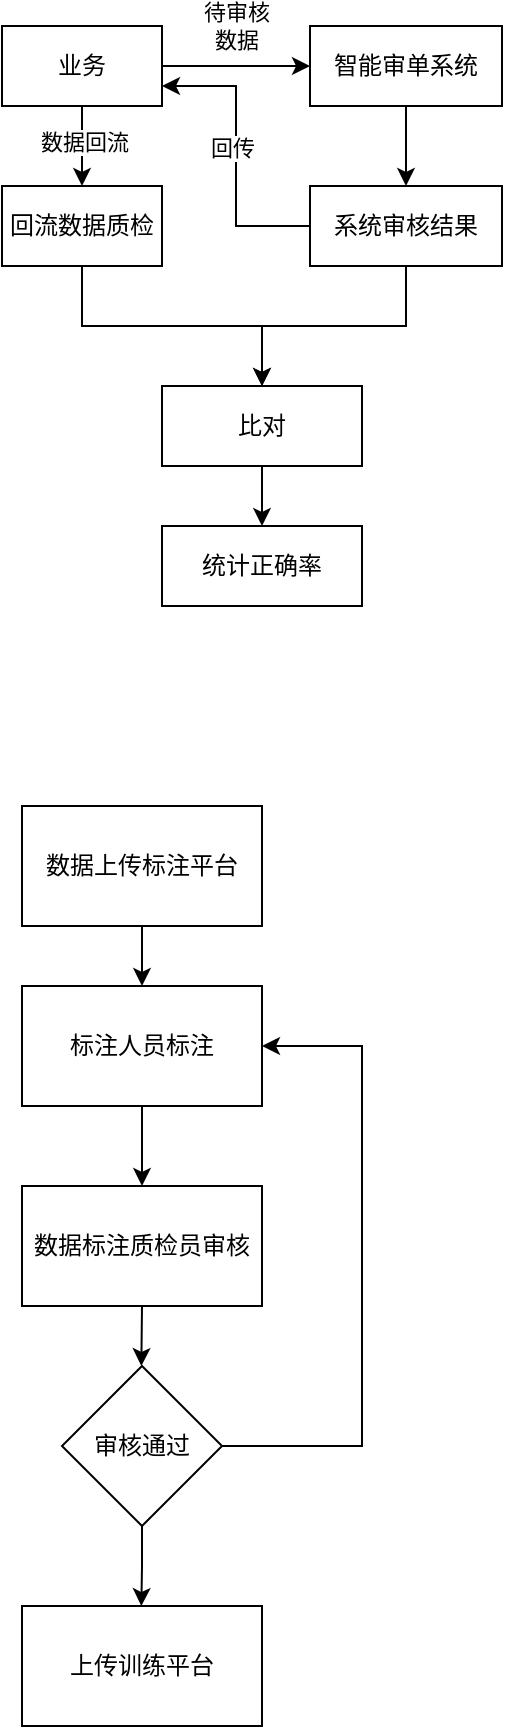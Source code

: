 <mxfile version="28.1.0">
  <diagram name="第 1 页" id="JWkNfUhZ4q-SpXtHrWHE">
    <mxGraphModel dx="862" dy="555" grid="1" gridSize="10" guides="1" tooltips="1" connect="1" arrows="1" fold="1" page="1" pageScale="1" pageWidth="827" pageHeight="1169" math="0" shadow="0">
      <root>
        <mxCell id="0" />
        <mxCell id="1" parent="0" />
        <mxCell id="yCbs13ZdYzkv89qAjfAe-3" style="edgeStyle=orthogonalEdgeStyle;rounded=0;orthogonalLoop=1;jettySize=auto;html=1;exitX=1;exitY=0.5;exitDx=0;exitDy=0;entryX=0;entryY=0.5;entryDx=0;entryDy=0;" edge="1" parent="1" source="yCbs13ZdYzkv89qAjfAe-1" target="yCbs13ZdYzkv89qAjfAe-2">
          <mxGeometry relative="1" as="geometry" />
        </mxCell>
        <mxCell id="yCbs13ZdYzkv89qAjfAe-9" value="待审核&lt;div&gt;数据&lt;/div&gt;" style="edgeLabel;html=1;align=center;verticalAlign=middle;resizable=0;points=[];" vertex="1" connectable="0" parent="yCbs13ZdYzkv89qAjfAe-3">
          <mxGeometry y="3" relative="1" as="geometry">
            <mxPoint y="-17" as="offset" />
          </mxGeometry>
        </mxCell>
        <mxCell id="yCbs13ZdYzkv89qAjfAe-23" style="edgeStyle=orthogonalEdgeStyle;rounded=0;orthogonalLoop=1;jettySize=auto;html=1;exitX=0.5;exitY=1;exitDx=0;exitDy=0;entryX=0.5;entryY=0;entryDx=0;entryDy=0;" edge="1" parent="1" source="yCbs13ZdYzkv89qAjfAe-1" target="yCbs13ZdYzkv89qAjfAe-17">
          <mxGeometry relative="1" as="geometry" />
        </mxCell>
        <mxCell id="yCbs13ZdYzkv89qAjfAe-24" value="数据回流" style="edgeLabel;html=1;align=center;verticalAlign=middle;resizable=0;points=[];" vertex="1" connectable="0" parent="yCbs13ZdYzkv89qAjfAe-23">
          <mxGeometry x="-0.1" y="1" relative="1" as="geometry">
            <mxPoint as="offset" />
          </mxGeometry>
        </mxCell>
        <mxCell id="yCbs13ZdYzkv89qAjfAe-1" value="业务" style="rounded=0;whiteSpace=wrap;html=1;" vertex="1" parent="1">
          <mxGeometry x="180" y="150" width="80" height="40" as="geometry" />
        </mxCell>
        <mxCell id="yCbs13ZdYzkv89qAjfAe-10" style="edgeStyle=orthogonalEdgeStyle;rounded=0;orthogonalLoop=1;jettySize=auto;html=1;exitX=0.5;exitY=1;exitDx=0;exitDy=0;entryX=0.5;entryY=0;entryDx=0;entryDy=0;" edge="1" parent="1" source="yCbs13ZdYzkv89qAjfAe-2" target="yCbs13ZdYzkv89qAjfAe-7">
          <mxGeometry relative="1" as="geometry" />
        </mxCell>
        <mxCell id="yCbs13ZdYzkv89qAjfAe-2" value="智能审单系统" style="rounded=0;whiteSpace=wrap;html=1;" vertex="1" parent="1">
          <mxGeometry x="334" y="150" width="96" height="40" as="geometry" />
        </mxCell>
        <mxCell id="yCbs13ZdYzkv89qAjfAe-14" style="edgeStyle=orthogonalEdgeStyle;rounded=0;orthogonalLoop=1;jettySize=auto;html=1;exitX=0;exitY=0.5;exitDx=0;exitDy=0;entryX=1;entryY=0.75;entryDx=0;entryDy=0;" edge="1" parent="1" source="yCbs13ZdYzkv89qAjfAe-7" target="yCbs13ZdYzkv89qAjfAe-1">
          <mxGeometry relative="1" as="geometry" />
        </mxCell>
        <mxCell id="yCbs13ZdYzkv89qAjfAe-19" value="回传" style="edgeLabel;html=1;align=center;verticalAlign=middle;resizable=0;points=[];" vertex="1" connectable="0" parent="yCbs13ZdYzkv89qAjfAe-14">
          <mxGeometry x="-0.33" y="2" relative="1" as="geometry">
            <mxPoint y="-28" as="offset" />
          </mxGeometry>
        </mxCell>
        <mxCell id="yCbs13ZdYzkv89qAjfAe-27" style="edgeStyle=orthogonalEdgeStyle;rounded=0;orthogonalLoop=1;jettySize=auto;html=1;exitX=0.5;exitY=1;exitDx=0;exitDy=0;entryX=0.5;entryY=0;entryDx=0;entryDy=0;" edge="1" parent="1" source="yCbs13ZdYzkv89qAjfAe-7" target="yCbs13ZdYzkv89qAjfAe-25">
          <mxGeometry relative="1" as="geometry" />
        </mxCell>
        <mxCell id="yCbs13ZdYzkv89qAjfAe-7" value="系统审核结果" style="rounded=0;whiteSpace=wrap;html=1;" vertex="1" parent="1">
          <mxGeometry x="334" y="230" width="96" height="40" as="geometry" />
        </mxCell>
        <mxCell id="yCbs13ZdYzkv89qAjfAe-26" style="edgeStyle=orthogonalEdgeStyle;rounded=0;orthogonalLoop=1;jettySize=auto;html=1;exitX=0.5;exitY=1;exitDx=0;exitDy=0;entryX=0.5;entryY=0;entryDx=0;entryDy=0;" edge="1" parent="1" source="yCbs13ZdYzkv89qAjfAe-17" target="yCbs13ZdYzkv89qAjfAe-25">
          <mxGeometry relative="1" as="geometry" />
        </mxCell>
        <mxCell id="yCbs13ZdYzkv89qAjfAe-17" value="回流数据质检" style="rounded=0;whiteSpace=wrap;html=1;" vertex="1" parent="1">
          <mxGeometry x="180" y="230" width="80" height="40" as="geometry" />
        </mxCell>
        <mxCell id="yCbs13ZdYzkv89qAjfAe-28" style="edgeStyle=orthogonalEdgeStyle;rounded=0;orthogonalLoop=1;jettySize=auto;html=1;exitX=0.5;exitY=1;exitDx=0;exitDy=0;" edge="1" parent="1" source="yCbs13ZdYzkv89qAjfAe-25">
          <mxGeometry relative="1" as="geometry">
            <mxPoint x="310" y="400" as="targetPoint" />
          </mxGeometry>
        </mxCell>
        <mxCell id="yCbs13ZdYzkv89qAjfAe-25" value="比对" style="rounded=0;whiteSpace=wrap;html=1;" vertex="1" parent="1">
          <mxGeometry x="260" y="330" width="100" height="40" as="geometry" />
        </mxCell>
        <mxCell id="yCbs13ZdYzkv89qAjfAe-30" value="统计正确率" style="rounded=0;whiteSpace=wrap;html=1;" vertex="1" parent="1">
          <mxGeometry x="260" y="400" width="100" height="40" as="geometry" />
        </mxCell>
        <mxCell id="yCbs13ZdYzkv89qAjfAe-36" style="edgeStyle=orthogonalEdgeStyle;rounded=0;orthogonalLoop=1;jettySize=auto;html=1;exitX=0.5;exitY=1;exitDx=0;exitDy=0;entryX=0.5;entryY=0;entryDx=0;entryDy=0;" edge="1" parent="1" source="yCbs13ZdYzkv89qAjfAe-33" target="yCbs13ZdYzkv89qAjfAe-34">
          <mxGeometry relative="1" as="geometry" />
        </mxCell>
        <mxCell id="yCbs13ZdYzkv89qAjfAe-33" value="数据上传标注平台" style="rounded=0;whiteSpace=wrap;html=1;" vertex="1" parent="1">
          <mxGeometry x="190" y="540" width="120" height="60" as="geometry" />
        </mxCell>
        <mxCell id="yCbs13ZdYzkv89qAjfAe-38" style="edgeStyle=orthogonalEdgeStyle;rounded=0;orthogonalLoop=1;jettySize=auto;html=1;exitX=0.5;exitY=1;exitDx=0;exitDy=0;" edge="1" parent="1" source="yCbs13ZdYzkv89qAjfAe-34" target="yCbs13ZdYzkv89qAjfAe-37">
          <mxGeometry relative="1" as="geometry" />
        </mxCell>
        <mxCell id="yCbs13ZdYzkv89qAjfAe-34" value="标注人员标注" style="rounded=0;whiteSpace=wrap;html=1;" vertex="1" parent="1">
          <mxGeometry x="190" y="630" width="120" height="60" as="geometry" />
        </mxCell>
        <mxCell id="yCbs13ZdYzkv89qAjfAe-39" style="edgeStyle=orthogonalEdgeStyle;rounded=0;orthogonalLoop=1;jettySize=auto;html=1;exitX=0.5;exitY=1;exitDx=0;exitDy=0;" edge="1" parent="1" source="yCbs13ZdYzkv89qAjfAe-37">
          <mxGeometry relative="1" as="geometry">
            <mxPoint x="249.667" y="820" as="targetPoint" />
          </mxGeometry>
        </mxCell>
        <mxCell id="yCbs13ZdYzkv89qAjfAe-37" value="数据标注质检员审核" style="rounded=0;whiteSpace=wrap;html=1;" vertex="1" parent="1">
          <mxGeometry x="190" y="730" width="120" height="60" as="geometry" />
        </mxCell>
        <mxCell id="yCbs13ZdYzkv89qAjfAe-44" style="edgeStyle=orthogonalEdgeStyle;rounded=0;orthogonalLoop=1;jettySize=auto;html=1;exitX=0.5;exitY=1;exitDx=0;exitDy=0;" edge="1" parent="1" source="yCbs13ZdYzkv89qAjfAe-42">
          <mxGeometry relative="1" as="geometry">
            <mxPoint x="249.667" y="940" as="targetPoint" />
          </mxGeometry>
        </mxCell>
        <mxCell id="yCbs13ZdYzkv89qAjfAe-45" style="edgeStyle=orthogonalEdgeStyle;rounded=0;orthogonalLoop=1;jettySize=auto;html=1;exitX=1;exitY=0.5;exitDx=0;exitDy=0;entryX=1;entryY=0.5;entryDx=0;entryDy=0;" edge="1" parent="1" source="yCbs13ZdYzkv89qAjfAe-42" target="yCbs13ZdYzkv89qAjfAe-34">
          <mxGeometry relative="1" as="geometry">
            <Array as="points">
              <mxPoint x="360" y="860" />
              <mxPoint x="360" y="660" />
            </Array>
          </mxGeometry>
        </mxCell>
        <mxCell id="yCbs13ZdYzkv89qAjfAe-42" value="审核通过" style="rhombus;whiteSpace=wrap;html=1;" vertex="1" parent="1">
          <mxGeometry x="210" y="820" width="80" height="80" as="geometry" />
        </mxCell>
        <mxCell id="yCbs13ZdYzkv89qAjfAe-47" value="上传训练平台" style="rounded=0;whiteSpace=wrap;html=1;" vertex="1" parent="1">
          <mxGeometry x="190" y="940" width="120" height="60" as="geometry" />
        </mxCell>
      </root>
    </mxGraphModel>
  </diagram>
</mxfile>
